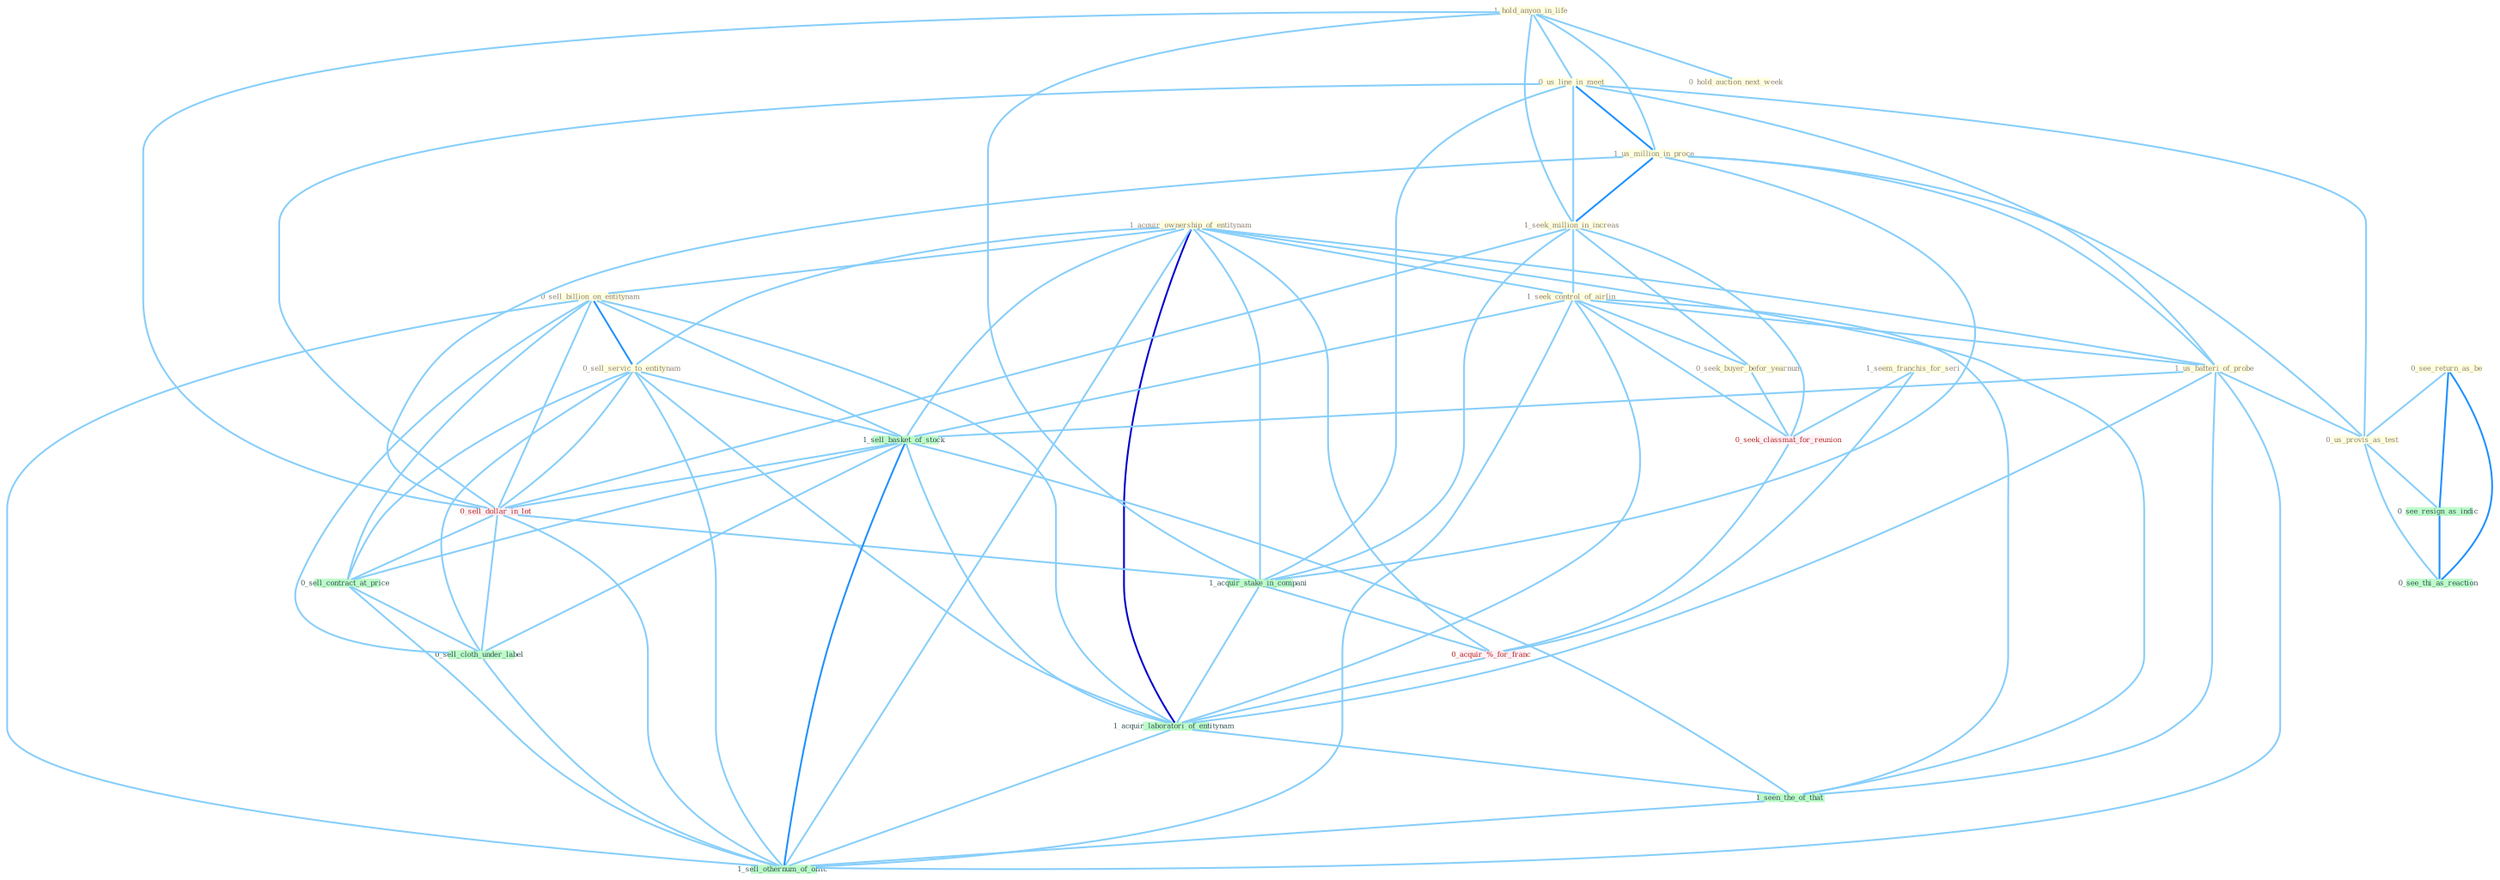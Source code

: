 Graph G{ 
    node
    [shape=polygon,style=filled,width=.5,height=.06,color="#BDFCC9",fixedsize=true,fontsize=4,
    fontcolor="#2f4f4f"];
    {node
    [color="#ffffe0", fontcolor="#8b7d6b"] "1_acquir_ownership_of_entitynam " "1_hold_anyon_in_life " "0_us_line_in_meet " "0_see_return_as_be " "1_us_million_in_proce " "0_hold_auction_next_week " "0_sell_billion_on_entitynam " "1_seem_franchis_for_seri " "1_seek_million_in_increas " "0_sell_servic_to_entitynam " "1_seek_control_of_airlin " "0_seek_buyer_befor_yearnum " "1_us_batteri_of_probe " "0_us_provis_as_test "}
{node [color="#fff0f5", fontcolor="#b22222"] "0_seek_classmat_for_reunion " "0_sell_dollar_in_lot " "0_acquir_%_for_franc "}
edge [color="#B0E2FF"];

	"1_acquir_ownership_of_entitynam " -- "0_sell_billion_on_entitynam " [w="1", color="#87cefa" ];
	"1_acquir_ownership_of_entitynam " -- "0_sell_servic_to_entitynam " [w="1", color="#87cefa" ];
	"1_acquir_ownership_of_entitynam " -- "1_seek_control_of_airlin " [w="1", color="#87cefa" ];
	"1_acquir_ownership_of_entitynam " -- "1_us_batteri_of_probe " [w="1", color="#87cefa" ];
	"1_acquir_ownership_of_entitynam " -- "1_sell_basket_of_stock " [w="1", color="#87cefa" ];
	"1_acquir_ownership_of_entitynam " -- "1_acquir_stake_in_compani " [w="1", color="#87cefa" ];
	"1_acquir_ownership_of_entitynam " -- "0_acquir_%_for_franc " [w="1", color="#87cefa" ];
	"1_acquir_ownership_of_entitynam " -- "1_acquir_laboratori_of_entitynam " [w="3", color="#0000cd" , len=0.6];
	"1_acquir_ownership_of_entitynam " -- "1_seen_the_of_that " [w="1", color="#87cefa" ];
	"1_acquir_ownership_of_entitynam " -- "1_sell_othernum_of_offic " [w="1", color="#87cefa" ];
	"1_hold_anyon_in_life " -- "0_us_line_in_meet " [w="1", color="#87cefa" ];
	"1_hold_anyon_in_life " -- "1_us_million_in_proce " [w="1", color="#87cefa" ];
	"1_hold_anyon_in_life " -- "0_hold_auction_next_week " [w="1", color="#87cefa" ];
	"1_hold_anyon_in_life " -- "1_seek_million_in_increas " [w="1", color="#87cefa" ];
	"1_hold_anyon_in_life " -- "0_sell_dollar_in_lot " [w="1", color="#87cefa" ];
	"1_hold_anyon_in_life " -- "1_acquir_stake_in_compani " [w="1", color="#87cefa" ];
	"0_us_line_in_meet " -- "1_us_million_in_proce " [w="2", color="#1e90ff" , len=0.8];
	"0_us_line_in_meet " -- "1_seek_million_in_increas " [w="1", color="#87cefa" ];
	"0_us_line_in_meet " -- "1_us_batteri_of_probe " [w="1", color="#87cefa" ];
	"0_us_line_in_meet " -- "0_us_provis_as_test " [w="1", color="#87cefa" ];
	"0_us_line_in_meet " -- "0_sell_dollar_in_lot " [w="1", color="#87cefa" ];
	"0_us_line_in_meet " -- "1_acquir_stake_in_compani " [w="1", color="#87cefa" ];
	"0_see_return_as_be " -- "0_us_provis_as_test " [w="1", color="#87cefa" ];
	"0_see_return_as_be " -- "0_see_resign_as_indic " [w="2", color="#1e90ff" , len=0.8];
	"0_see_return_as_be " -- "0_see_thi_as_reaction " [w="2", color="#1e90ff" , len=0.8];
	"1_us_million_in_proce " -- "1_seek_million_in_increas " [w="2", color="#1e90ff" , len=0.8];
	"1_us_million_in_proce " -- "1_us_batteri_of_probe " [w="1", color="#87cefa" ];
	"1_us_million_in_proce " -- "0_us_provis_as_test " [w="1", color="#87cefa" ];
	"1_us_million_in_proce " -- "0_sell_dollar_in_lot " [w="1", color="#87cefa" ];
	"1_us_million_in_proce " -- "1_acquir_stake_in_compani " [w="1", color="#87cefa" ];
	"0_sell_billion_on_entitynam " -- "0_sell_servic_to_entitynam " [w="2", color="#1e90ff" , len=0.8];
	"0_sell_billion_on_entitynam " -- "1_sell_basket_of_stock " [w="1", color="#87cefa" ];
	"0_sell_billion_on_entitynam " -- "0_sell_dollar_in_lot " [w="1", color="#87cefa" ];
	"0_sell_billion_on_entitynam " -- "0_sell_contract_at_price " [w="1", color="#87cefa" ];
	"0_sell_billion_on_entitynam " -- "1_acquir_laboratori_of_entitynam " [w="1", color="#87cefa" ];
	"0_sell_billion_on_entitynam " -- "0_sell_cloth_under_label " [w="1", color="#87cefa" ];
	"0_sell_billion_on_entitynam " -- "1_sell_othernum_of_offic " [w="1", color="#87cefa" ];
	"1_seem_franchis_for_seri " -- "0_seek_classmat_for_reunion " [w="1", color="#87cefa" ];
	"1_seem_franchis_for_seri " -- "0_acquir_%_for_franc " [w="1", color="#87cefa" ];
	"1_seek_million_in_increas " -- "1_seek_control_of_airlin " [w="1", color="#87cefa" ];
	"1_seek_million_in_increas " -- "0_seek_buyer_befor_yearnum " [w="1", color="#87cefa" ];
	"1_seek_million_in_increas " -- "0_seek_classmat_for_reunion " [w="1", color="#87cefa" ];
	"1_seek_million_in_increas " -- "0_sell_dollar_in_lot " [w="1", color="#87cefa" ];
	"1_seek_million_in_increas " -- "1_acquir_stake_in_compani " [w="1", color="#87cefa" ];
	"0_sell_servic_to_entitynam " -- "1_sell_basket_of_stock " [w="1", color="#87cefa" ];
	"0_sell_servic_to_entitynam " -- "0_sell_dollar_in_lot " [w="1", color="#87cefa" ];
	"0_sell_servic_to_entitynam " -- "0_sell_contract_at_price " [w="1", color="#87cefa" ];
	"0_sell_servic_to_entitynam " -- "1_acquir_laboratori_of_entitynam " [w="1", color="#87cefa" ];
	"0_sell_servic_to_entitynam " -- "0_sell_cloth_under_label " [w="1", color="#87cefa" ];
	"0_sell_servic_to_entitynam " -- "1_sell_othernum_of_offic " [w="1", color="#87cefa" ];
	"1_seek_control_of_airlin " -- "0_seek_buyer_befor_yearnum " [w="1", color="#87cefa" ];
	"1_seek_control_of_airlin " -- "1_us_batteri_of_probe " [w="1", color="#87cefa" ];
	"1_seek_control_of_airlin " -- "0_seek_classmat_for_reunion " [w="1", color="#87cefa" ];
	"1_seek_control_of_airlin " -- "1_sell_basket_of_stock " [w="1", color="#87cefa" ];
	"1_seek_control_of_airlin " -- "1_acquir_laboratori_of_entitynam " [w="1", color="#87cefa" ];
	"1_seek_control_of_airlin " -- "1_seen_the_of_that " [w="1", color="#87cefa" ];
	"1_seek_control_of_airlin " -- "1_sell_othernum_of_offic " [w="1", color="#87cefa" ];
	"0_seek_buyer_befor_yearnum " -- "0_seek_classmat_for_reunion " [w="1", color="#87cefa" ];
	"1_us_batteri_of_probe " -- "0_us_provis_as_test " [w="1", color="#87cefa" ];
	"1_us_batteri_of_probe " -- "1_sell_basket_of_stock " [w="1", color="#87cefa" ];
	"1_us_batteri_of_probe " -- "1_acquir_laboratori_of_entitynam " [w="1", color="#87cefa" ];
	"1_us_batteri_of_probe " -- "1_seen_the_of_that " [w="1", color="#87cefa" ];
	"1_us_batteri_of_probe " -- "1_sell_othernum_of_offic " [w="1", color="#87cefa" ];
	"0_us_provis_as_test " -- "0_see_resign_as_indic " [w="1", color="#87cefa" ];
	"0_us_provis_as_test " -- "0_see_thi_as_reaction " [w="1", color="#87cefa" ];
	"0_seek_classmat_for_reunion " -- "0_acquir_%_for_franc " [w="1", color="#87cefa" ];
	"1_sell_basket_of_stock " -- "0_sell_dollar_in_lot " [w="1", color="#87cefa" ];
	"1_sell_basket_of_stock " -- "0_sell_contract_at_price " [w="1", color="#87cefa" ];
	"1_sell_basket_of_stock " -- "1_acquir_laboratori_of_entitynam " [w="1", color="#87cefa" ];
	"1_sell_basket_of_stock " -- "0_sell_cloth_under_label " [w="1", color="#87cefa" ];
	"1_sell_basket_of_stock " -- "1_seen_the_of_that " [w="1", color="#87cefa" ];
	"1_sell_basket_of_stock " -- "1_sell_othernum_of_offic " [w="2", color="#1e90ff" , len=0.8];
	"0_sell_dollar_in_lot " -- "1_acquir_stake_in_compani " [w="1", color="#87cefa" ];
	"0_sell_dollar_in_lot " -- "0_sell_contract_at_price " [w="1", color="#87cefa" ];
	"0_sell_dollar_in_lot " -- "0_sell_cloth_under_label " [w="1", color="#87cefa" ];
	"0_sell_dollar_in_lot " -- "1_sell_othernum_of_offic " [w="1", color="#87cefa" ];
	"0_see_resign_as_indic " -- "0_see_thi_as_reaction " [w="2", color="#1e90ff" , len=0.8];
	"1_acquir_stake_in_compani " -- "0_acquir_%_for_franc " [w="1", color="#87cefa" ];
	"1_acquir_stake_in_compani " -- "1_acquir_laboratori_of_entitynam " [w="1", color="#87cefa" ];
	"0_acquir_%_for_franc " -- "1_acquir_laboratori_of_entitynam " [w="1", color="#87cefa" ];
	"0_sell_contract_at_price " -- "0_sell_cloth_under_label " [w="1", color="#87cefa" ];
	"0_sell_contract_at_price " -- "1_sell_othernum_of_offic " [w="1", color="#87cefa" ];
	"1_acquir_laboratori_of_entitynam " -- "1_seen_the_of_that " [w="1", color="#87cefa" ];
	"1_acquir_laboratori_of_entitynam " -- "1_sell_othernum_of_offic " [w="1", color="#87cefa" ];
	"0_sell_cloth_under_label " -- "1_sell_othernum_of_offic " [w="1", color="#87cefa" ];
	"1_seen_the_of_that " -- "1_sell_othernum_of_offic " [w="1", color="#87cefa" ];
}